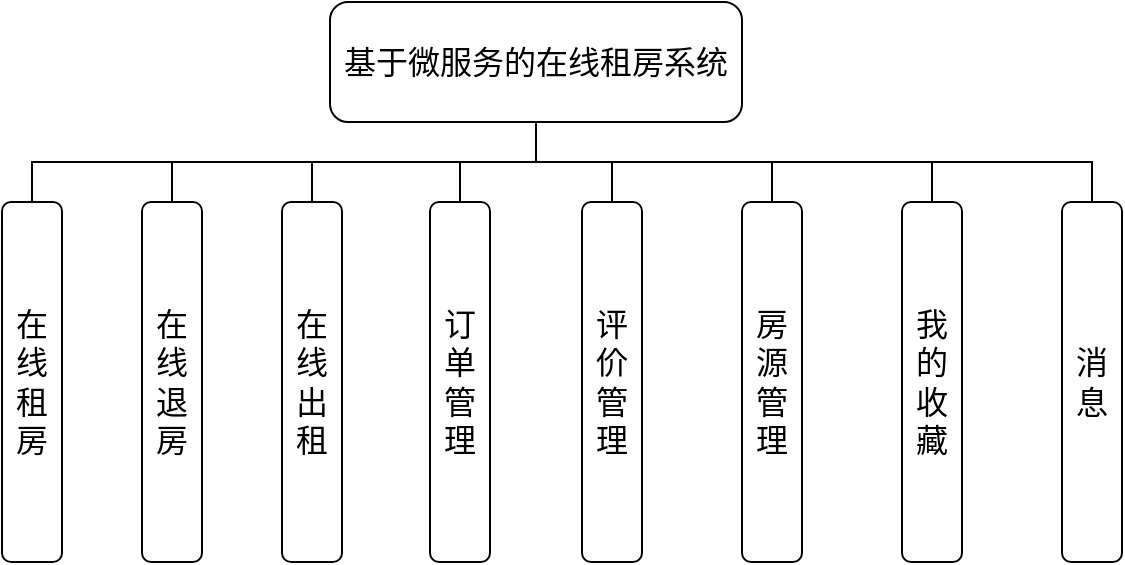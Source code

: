 <mxfile version="21.2.9" type="github" pages="3">
  <diagram name="系统功能列表" id="cun9CNynHipjSzs34nuo">
    <mxGraphModel dx="910" dy="512" grid="1" gridSize="10" guides="1" tooltips="1" connect="1" arrows="1" fold="1" page="1" pageScale="1" pageWidth="827" pageHeight="1169" math="0" shadow="0">
      <root>
        <mxCell id="0" />
        <mxCell id="1" parent="0" />
        <mxCell id="LpXPXxxJOmQsM5H7QRKT-1" value="基于微服务的在线租房系统" style="rounded=1;whiteSpace=wrap;html=1;fontSize=16;" parent="1" vertex="1">
          <mxGeometry x="364" y="40" width="206" height="60" as="geometry" />
        </mxCell>
        <mxCell id="LpXPXxxJOmQsM5H7QRKT-12" style="edgeStyle=orthogonalEdgeStyle;rounded=0;orthogonalLoop=1;jettySize=auto;html=1;exitX=0.5;exitY=0;exitDx=0;exitDy=0;entryX=0.5;entryY=1;entryDx=0;entryDy=0;endArrow=none;endFill=0;" parent="1" source="LpXPXxxJOmQsM5H7QRKT-2" target="LpXPXxxJOmQsM5H7QRKT-1" edge="1">
          <mxGeometry relative="1" as="geometry" />
        </mxCell>
        <mxCell id="LpXPXxxJOmQsM5H7QRKT-2" value="在线退房" style="rounded=1;whiteSpace=wrap;html=1;verticalAlign=middle;horizontal=1;fontStyle=0;labelPosition=center;verticalLabelPosition=middle;align=center;fontSize=16;" parent="1" vertex="1">
          <mxGeometry x="270" y="140" width="30" height="180" as="geometry" />
        </mxCell>
        <mxCell id="LpXPXxxJOmQsM5H7QRKT-16" style="edgeStyle=orthogonalEdgeStyle;rounded=0;orthogonalLoop=1;jettySize=auto;html=1;exitX=0.5;exitY=0;exitDx=0;exitDy=0;entryX=0.5;entryY=1;entryDx=0;entryDy=0;endArrow=none;endFill=0;" parent="1" source="LpXPXxxJOmQsM5H7QRKT-4" target="LpXPXxxJOmQsM5H7QRKT-1" edge="1">
          <mxGeometry relative="1" as="geometry" />
        </mxCell>
        <mxCell id="LpXPXxxJOmQsM5H7QRKT-4" value="在线出租" style="rounded=1;whiteSpace=wrap;html=1;verticalAlign=middle;horizontal=1;fontStyle=0;labelPosition=center;verticalLabelPosition=middle;align=center;fontSize=16;" parent="1" vertex="1">
          <mxGeometry x="340" y="140" width="30" height="180" as="geometry" />
        </mxCell>
        <mxCell id="LpXPXxxJOmQsM5H7QRKT-17" style="edgeStyle=orthogonalEdgeStyle;rounded=0;orthogonalLoop=1;jettySize=auto;html=1;exitX=0.5;exitY=0;exitDx=0;exitDy=0;entryX=0.5;entryY=1;entryDx=0;entryDy=0;endArrow=none;endFill=0;" parent="1" source="LpXPXxxJOmQsM5H7QRKT-5" target="LpXPXxxJOmQsM5H7QRKT-1" edge="1">
          <mxGeometry relative="1" as="geometry" />
        </mxCell>
        <mxCell id="LpXPXxxJOmQsM5H7QRKT-5" value="订单管理" style="rounded=1;whiteSpace=wrap;html=1;verticalAlign=middle;horizontal=1;fontStyle=0;labelPosition=center;verticalLabelPosition=middle;align=center;fontSize=16;" parent="1" vertex="1">
          <mxGeometry x="414" y="140" width="30" height="180" as="geometry" />
        </mxCell>
        <mxCell id="LpXPXxxJOmQsM5H7QRKT-18" style="edgeStyle=orthogonalEdgeStyle;rounded=0;orthogonalLoop=1;jettySize=auto;html=1;exitX=0.5;exitY=0;exitDx=0;exitDy=0;entryX=0.5;entryY=1;entryDx=0;entryDy=0;endArrow=none;endFill=0;" parent="1" source="LpXPXxxJOmQsM5H7QRKT-6" target="LpXPXxxJOmQsM5H7QRKT-1" edge="1">
          <mxGeometry relative="1" as="geometry" />
        </mxCell>
        <mxCell id="LpXPXxxJOmQsM5H7QRKT-6" value="评价管理" style="rounded=1;whiteSpace=wrap;html=1;verticalAlign=middle;horizontal=1;fontStyle=0;labelPosition=center;verticalLabelPosition=middle;align=center;fontSize=16;" parent="1" vertex="1">
          <mxGeometry x="490" y="140" width="30" height="180" as="geometry" />
        </mxCell>
        <mxCell id="LpXPXxxJOmQsM5H7QRKT-19" style="edgeStyle=orthogonalEdgeStyle;rounded=0;orthogonalLoop=1;jettySize=auto;html=1;exitX=0.5;exitY=0;exitDx=0;exitDy=0;entryX=0.5;entryY=1;entryDx=0;entryDy=0;endArrow=none;endFill=0;" parent="1" source="LpXPXxxJOmQsM5H7QRKT-10" target="LpXPXxxJOmQsM5H7QRKT-1" edge="1">
          <mxGeometry relative="1" as="geometry" />
        </mxCell>
        <mxCell id="LpXPXxxJOmQsM5H7QRKT-10" value="房源管理" style="rounded=1;whiteSpace=wrap;html=1;verticalAlign=middle;horizontal=1;fontStyle=0;labelPosition=center;verticalLabelPosition=middle;align=center;fontSize=16;" parent="1" vertex="1">
          <mxGeometry x="570" y="140" width="30" height="180" as="geometry" />
        </mxCell>
        <mxCell id="LpXPXxxJOmQsM5H7QRKT-20" style="edgeStyle=orthogonalEdgeStyle;rounded=0;orthogonalLoop=1;jettySize=auto;html=1;exitX=0.5;exitY=0;exitDx=0;exitDy=0;entryX=0.5;entryY=1;entryDx=0;entryDy=0;endArrow=none;endFill=0;" parent="1" source="LpXPXxxJOmQsM5H7QRKT-11" target="LpXPXxxJOmQsM5H7QRKT-1" edge="1">
          <mxGeometry relative="1" as="geometry" />
        </mxCell>
        <mxCell id="LpXPXxxJOmQsM5H7QRKT-11" value="我的收藏" style="rounded=1;whiteSpace=wrap;html=1;verticalAlign=middle;horizontal=1;fontStyle=0;labelPosition=center;verticalLabelPosition=middle;align=center;fontSize=16;" parent="1" vertex="1">
          <mxGeometry x="650" y="140" width="30" height="180" as="geometry" />
        </mxCell>
        <mxCell id="LpXPXxxJOmQsM5H7QRKT-22" style="edgeStyle=orthogonalEdgeStyle;rounded=0;orthogonalLoop=1;jettySize=auto;html=1;exitX=0.5;exitY=0;exitDx=0;exitDy=0;entryX=0.5;entryY=1;entryDx=0;entryDy=0;endArrow=none;endFill=0;" parent="1" source="LpXPXxxJOmQsM5H7QRKT-21" target="LpXPXxxJOmQsM5H7QRKT-1" edge="1">
          <mxGeometry relative="1" as="geometry" />
        </mxCell>
        <mxCell id="LpXPXxxJOmQsM5H7QRKT-21" value="消息" style="rounded=1;whiteSpace=wrap;html=1;verticalAlign=middle;horizontal=1;fontStyle=0;labelPosition=center;verticalLabelPosition=middle;align=center;fontSize=16;" parent="1" vertex="1">
          <mxGeometry x="730" y="140" width="30" height="180" as="geometry" />
        </mxCell>
        <mxCell id="E8-ef2tsmfSjULnU7rr3-3" style="edgeStyle=orthogonalEdgeStyle;rounded=0;orthogonalLoop=1;jettySize=auto;html=1;exitX=0.5;exitY=0;exitDx=0;exitDy=0;entryX=0.5;entryY=1;entryDx=0;entryDy=0;endArrow=none;endFill=0;" parent="1" source="E8-ef2tsmfSjULnU7rr3-1" target="LpXPXxxJOmQsM5H7QRKT-1" edge="1">
          <mxGeometry relative="1" as="geometry" />
        </mxCell>
        <mxCell id="E8-ef2tsmfSjULnU7rr3-1" value="在线租房" style="rounded=1;whiteSpace=wrap;html=1;verticalAlign=middle;horizontal=1;fontStyle=0;labelPosition=center;verticalLabelPosition=middle;align=center;fontSize=16;" parent="1" vertex="1">
          <mxGeometry x="200" y="140" width="30" height="180" as="geometry" />
        </mxCell>
      </root>
    </mxGraphModel>
  </diagram>
  <diagram id="2as7lwIzzaQ-bB5pXrub" name="角色活动图">
    <mxGraphModel dx="910" dy="512" grid="1" gridSize="10" guides="1" tooltips="1" connect="1" arrows="1" fold="1" page="1" pageScale="1" pageWidth="827" pageHeight="1169" math="0" shadow="0">
      <root>
        <mxCell id="0" />
        <mxCell id="1" parent="0" />
        <mxCell id="-Vjvrl12GYy59nfSukNv-5" style="edgeStyle=orthogonalEdgeStyle;rounded=0;orthogonalLoop=1;jettySize=auto;html=1;exitX=1;exitY=1;exitDx=0;exitDy=0;endArrow=none;endFill=0;" parent="1" source="-Vjvrl12GYy59nfSukNv-1" edge="1">
          <mxGeometry relative="1" as="geometry">
            <mxPoint x="320" y="830" as="targetPoint" />
          </mxGeometry>
        </mxCell>
        <mxCell id="-Vjvrl12GYy59nfSukNv-6" style="edgeStyle=orthogonalEdgeStyle;rounded=0;orthogonalLoop=1;jettySize=auto;html=1;exitX=0;exitY=1;exitDx=0;exitDy=0;endArrow=none;endFill=0;" parent="1" source="-Vjvrl12GYy59nfSukNv-1" edge="1">
          <mxGeometry relative="1" as="geometry">
            <mxPoint x="130" y="830" as="targetPoint" />
          </mxGeometry>
        </mxCell>
        <mxCell id="-Vjvrl12GYy59nfSukNv-1" value="房东" style="rounded=0;whiteSpace=wrap;html=1;fontSize=16;" parent="1" vertex="1">
          <mxGeometry x="130" y="90" width="190" height="30" as="geometry" />
        </mxCell>
        <mxCell id="-Vjvrl12GYy59nfSukNv-8" style="edgeStyle=orthogonalEdgeStyle;rounded=0;orthogonalLoop=1;jettySize=auto;html=1;exitX=1;exitY=1;exitDx=0;exitDy=0;endArrow=none;endFill=0;" parent="1" source="-Vjvrl12GYy59nfSukNv-2" edge="1">
          <mxGeometry relative="1" as="geometry">
            <mxPoint x="700" y="830" as="targetPoint" />
          </mxGeometry>
        </mxCell>
        <mxCell id="-Vjvrl12GYy59nfSukNv-2" value="系统管理员" style="rounded=0;whiteSpace=wrap;html=1;fontSize=16;" parent="1" vertex="1">
          <mxGeometry x="510" y="90" width="190" height="30" as="geometry" />
        </mxCell>
        <mxCell id="-Vjvrl12GYy59nfSukNv-7" style="edgeStyle=orthogonalEdgeStyle;rounded=0;orthogonalLoop=1;jettySize=auto;html=1;exitX=1;exitY=1;exitDx=0;exitDy=0;endArrow=none;endFill=0;" parent="1" source="-Vjvrl12GYy59nfSukNv-3" edge="1">
          <mxGeometry relative="1" as="geometry">
            <mxPoint x="510" y="830" as="targetPoint" />
          </mxGeometry>
        </mxCell>
        <mxCell id="-Vjvrl12GYy59nfSukNv-3" value="租户" style="rounded=0;whiteSpace=wrap;html=1;fontSize=16;" parent="1" vertex="1">
          <mxGeometry x="320" y="90" width="190" height="30" as="geometry" />
        </mxCell>
        <mxCell id="YyrkCWXrhaajRSJGBQNj-35" style="edgeStyle=orthogonalEdgeStyle;rounded=0;orthogonalLoop=1;jettySize=auto;html=1;entryX=0.5;entryY=0;entryDx=0;entryDy=0;" parent="1" source="-Vjvrl12GYy59nfSukNv-9" target="YyrkCWXrhaajRSJGBQNj-34" edge="1">
          <mxGeometry relative="1" as="geometry" />
        </mxCell>
        <mxCell id="YyrkCWXrhaajRSJGBQNj-36" value="注册并登录" style="edgeLabel;html=1;align=center;verticalAlign=middle;resizable=0;points=[];" parent="YyrkCWXrhaajRSJGBQNj-35" vertex="1" connectable="0">
          <mxGeometry x="-0.286" y="-4" relative="1" as="geometry">
            <mxPoint x="4" y="9" as="offset" />
          </mxGeometry>
        </mxCell>
        <mxCell id="-Vjvrl12GYy59nfSukNv-9" value="" style="ellipse;whiteSpace=wrap;html=1;aspect=fixed;fillColor=#330000;" parent="1" vertex="1">
          <mxGeometry x="205" y="130" width="40" height="40" as="geometry" />
        </mxCell>
        <mxCell id="YyrkCWXrhaajRSJGBQNj-52" style="edgeStyle=orthogonalEdgeStyle;rounded=0;orthogonalLoop=1;jettySize=auto;html=1;exitX=0.5;exitY=1;exitDx=0;exitDy=0;" parent="1" source="-Vjvrl12GYy59nfSukNv-11" target="YyrkCWXrhaajRSJGBQNj-50" edge="1">
          <mxGeometry relative="1" as="geometry" />
        </mxCell>
        <mxCell id="-Vjvrl12GYy59nfSukNv-11" value="" style="ellipse;whiteSpace=wrap;html=1;aspect=fixed;fillColor=#330000;" parent="1" vertex="1">
          <mxGeometry x="585" y="130" width="40" height="40" as="geometry" />
        </mxCell>
        <mxCell id="YyrkCWXrhaajRSJGBQNj-20" value="注册并登录" style="edgeStyle=orthogonalEdgeStyle;rounded=0;orthogonalLoop=1;jettySize=auto;html=1;exitX=0.5;exitY=1;exitDx=0;exitDy=0;entryX=0.5;entryY=0;entryDx=0;entryDy=0;" parent="1" source="-Vjvrl12GYy59nfSukNv-12" target="YyrkCWXrhaajRSJGBQNj-19" edge="1">
          <mxGeometry relative="1" as="geometry" />
        </mxCell>
        <mxCell id="-Vjvrl12GYy59nfSukNv-12" value="" style="ellipse;whiteSpace=wrap;html=1;aspect=fixed;fillColor=#330000;" parent="1" vertex="1">
          <mxGeometry x="394" y="130" width="40" height="40" as="geometry" />
        </mxCell>
        <mxCell id="YyrkCWXrhaajRSJGBQNj-23" style="edgeStyle=orthogonalEdgeStyle;rounded=0;orthogonalLoop=1;jettySize=auto;html=1;exitX=0.5;exitY=1;exitDx=0;exitDy=0;entryX=0.5;entryY=0;entryDx=0;entryDy=0;" parent="1" source="YyrkCWXrhaajRSJGBQNj-19" target="YyrkCWXrhaajRSJGBQNj-22" edge="1">
          <mxGeometry relative="1" as="geometry" />
        </mxCell>
        <mxCell id="YyrkCWXrhaajRSJGBQNj-24" value="查看房源详情" style="edgeLabel;html=1;align=center;verticalAlign=middle;resizable=0;points=[];" parent="YyrkCWXrhaajRSJGBQNj-23" vertex="1" connectable="0">
          <mxGeometry x="-0.251" y="-1" relative="1" as="geometry">
            <mxPoint as="offset" />
          </mxGeometry>
        </mxCell>
        <mxCell id="YyrkCWXrhaajRSJGBQNj-37" style="edgeStyle=orthogonalEdgeStyle;rounded=0;orthogonalLoop=1;jettySize=auto;html=1;exitX=0;exitY=0.5;exitDx=0;exitDy=0;entryX=1;entryY=0.5;entryDx=0;entryDy=0;" parent="1" source="YyrkCWXrhaajRSJGBQNj-19" target="YyrkCWXrhaajRSJGBQNj-34" edge="1">
          <mxGeometry relative="1" as="geometry" />
        </mxCell>
        <mxCell id="YyrkCWXrhaajRSJGBQNj-19" value="搜索房源" style="rounded=0;whiteSpace=wrap;html=1;" parent="1" vertex="1">
          <mxGeometry x="344" y="230" width="140" height="30" as="geometry" />
        </mxCell>
        <mxCell id="YyrkCWXrhaajRSJGBQNj-27" style="edgeStyle=orthogonalEdgeStyle;rounded=0;orthogonalLoop=1;jettySize=auto;html=1;exitX=0.5;exitY=1;exitDx=0;exitDy=0;" parent="1" source="YyrkCWXrhaajRSJGBQNj-22" target="YyrkCWXrhaajRSJGBQNj-26" edge="1">
          <mxGeometry relative="1" as="geometry" />
        </mxCell>
        <mxCell id="YyrkCWXrhaajRSJGBQNj-39" style="edgeStyle=orthogonalEdgeStyle;rounded=0;orthogonalLoop=1;jettySize=auto;html=1;exitX=0;exitY=0.5;exitDx=0;exitDy=0;" parent="1" source="YyrkCWXrhaajRSJGBQNj-22" target="YyrkCWXrhaajRSJGBQNj-38" edge="1">
          <mxGeometry relative="1" as="geometry" />
        </mxCell>
        <mxCell id="YyrkCWXrhaajRSJGBQNj-22" value="预定或联系房东进行看房" style="rounded=0;whiteSpace=wrap;html=1;" parent="1" vertex="1">
          <mxGeometry x="345" y="320" width="140" height="30" as="geometry" />
        </mxCell>
        <mxCell id="YyrkCWXrhaajRSJGBQNj-30" style="edgeStyle=orthogonalEdgeStyle;rounded=0;orthogonalLoop=1;jettySize=auto;html=1;exitX=0.5;exitY=1;exitDx=0;exitDy=0;" parent="1" source="YyrkCWXrhaajRSJGBQNj-26" target="YyrkCWXrhaajRSJGBQNj-28" edge="1">
          <mxGeometry relative="1" as="geometry" />
        </mxCell>
        <mxCell id="YyrkCWXrhaajRSJGBQNj-54" style="edgeStyle=orthogonalEdgeStyle;rounded=0;orthogonalLoop=1;jettySize=auto;html=1;exitX=1;exitY=0.5;exitDx=0;exitDy=0;" parent="1" source="YyrkCWXrhaajRSJGBQNj-26" edge="1">
          <mxGeometry relative="1" as="geometry">
            <mxPoint x="530" y="415" as="targetPoint" />
          </mxGeometry>
        </mxCell>
        <mxCell id="YyrkCWXrhaajRSJGBQNj-26" value="签订租房合同" style="rounded=0;whiteSpace=wrap;html=1;" parent="1" vertex="1">
          <mxGeometry x="345" y="400" width="140" height="30" as="geometry" />
        </mxCell>
        <mxCell id="YyrkCWXrhaajRSJGBQNj-45" style="edgeStyle=orthogonalEdgeStyle;rounded=0;orthogonalLoop=1;jettySize=auto;html=1;exitX=0;exitY=0.5;exitDx=0;exitDy=0;entryX=1;entryY=0.5;entryDx=0;entryDy=0;" parent="1" source="YyrkCWXrhaajRSJGBQNj-28" target="YyrkCWXrhaajRSJGBQNj-44" edge="1">
          <mxGeometry relative="1" as="geometry" />
        </mxCell>
        <mxCell id="JRhwypHxiAzy2CF1UgP7-2" style="edgeStyle=orthogonalEdgeStyle;rounded=0;orthogonalLoop=1;jettySize=auto;html=1;exitX=0.5;exitY=1;exitDx=0;exitDy=0;" edge="1" parent="1" source="YyrkCWXrhaajRSJGBQNj-28" target="JRhwypHxiAzy2CF1UgP7-1">
          <mxGeometry relative="1" as="geometry" />
        </mxCell>
        <mxCell id="YyrkCWXrhaajRSJGBQNj-28" value="入住" style="rounded=0;whiteSpace=wrap;html=1;" parent="1" vertex="1">
          <mxGeometry x="345" y="470" width="140" height="30" as="geometry" />
        </mxCell>
        <mxCell id="YyrkCWXrhaajRSJGBQNj-48" style="edgeStyle=orthogonalEdgeStyle;rounded=0;orthogonalLoop=1;jettySize=auto;html=1;exitX=0;exitY=0.5;exitDx=0;exitDy=0;entryX=1;entryY=0.5;entryDx=0;entryDy=0;" parent="1" source="YyrkCWXrhaajRSJGBQNj-31" target="YyrkCWXrhaajRSJGBQNj-47" edge="1">
          <mxGeometry relative="1" as="geometry" />
        </mxCell>
        <mxCell id="YyrkCWXrhaajRSJGBQNj-64" style="edgeStyle=orthogonalEdgeStyle;rounded=0;orthogonalLoop=1;jettySize=auto;html=1;exitX=0.5;exitY=1;exitDx=0;exitDy=0;entryX=0.5;entryY=0;entryDx=0;entryDy=0;" parent="1" source="YyrkCWXrhaajRSJGBQNj-31" target="YyrkCWXrhaajRSJGBQNj-61" edge="1">
          <mxGeometry relative="1" as="geometry" />
        </mxCell>
        <mxCell id="YyrkCWXrhaajRSJGBQNj-69" style="edgeStyle=orthogonalEdgeStyle;rounded=0;orthogonalLoop=1;jettySize=auto;html=1;exitX=1;exitY=0.5;exitDx=0;exitDy=0;entryX=0;entryY=0.5;entryDx=0;entryDy=0;" parent="1" source="YyrkCWXrhaajRSJGBQNj-31" target="YyrkCWXrhaajRSJGBQNj-65" edge="1">
          <mxGeometry relative="1" as="geometry" />
        </mxCell>
        <mxCell id="YyrkCWXrhaajRSJGBQNj-31" value="退房" style="rounded=0;whiteSpace=wrap;html=1;" parent="1" vertex="1">
          <mxGeometry x="345" y="585" width="140" height="30" as="geometry" />
        </mxCell>
        <mxCell id="YyrkCWXrhaajRSJGBQNj-75" style="edgeStyle=orthogonalEdgeStyle;rounded=0;orthogonalLoop=1;jettySize=auto;html=1;exitX=0.5;exitY=1;exitDx=0;exitDy=0;entryX=0.5;entryY=0;entryDx=0;entryDy=0;" parent="1" source="YyrkCWXrhaajRSJGBQNj-34" target="YyrkCWXrhaajRSJGBQNj-38" edge="1">
          <mxGeometry relative="1" as="geometry" />
        </mxCell>
        <mxCell id="YyrkCWXrhaajRSJGBQNj-34" value="发布房源" style="rounded=0;whiteSpace=wrap;html=1;" parent="1" vertex="1">
          <mxGeometry x="155" y="230" width="140" height="30" as="geometry" />
        </mxCell>
        <mxCell id="YyrkCWXrhaajRSJGBQNj-42" style="edgeStyle=orthogonalEdgeStyle;rounded=0;orthogonalLoop=1;jettySize=auto;html=1;exitX=0.5;exitY=1;exitDx=0;exitDy=0;entryX=0.5;entryY=0;entryDx=0;entryDy=0;" parent="1" source="YyrkCWXrhaajRSJGBQNj-38" target="YyrkCWXrhaajRSJGBQNj-41" edge="1">
          <mxGeometry relative="1" as="geometry" />
        </mxCell>
        <mxCell id="YyrkCWXrhaajRSJGBQNj-38" value="陪同租户看房" style="rounded=0;whiteSpace=wrap;html=1;" parent="1" vertex="1">
          <mxGeometry x="155" y="320" width="140" height="30" as="geometry" />
        </mxCell>
        <mxCell id="YyrkCWXrhaajRSJGBQNj-43" style="edgeStyle=orthogonalEdgeStyle;rounded=0;orthogonalLoop=1;jettySize=auto;html=1;exitX=1;exitY=0.5;exitDx=0;exitDy=0;" parent="1" source="YyrkCWXrhaajRSJGBQNj-41" target="YyrkCWXrhaajRSJGBQNj-26" edge="1">
          <mxGeometry relative="1" as="geometry" />
        </mxCell>
        <mxCell id="YyrkCWXrhaajRSJGBQNj-46" style="edgeStyle=orthogonalEdgeStyle;rounded=0;orthogonalLoop=1;jettySize=auto;html=1;exitX=0.5;exitY=1;exitDx=0;exitDy=0;" parent="1" source="YyrkCWXrhaajRSJGBQNj-41" target="YyrkCWXrhaajRSJGBQNj-44" edge="1">
          <mxGeometry relative="1" as="geometry" />
        </mxCell>
        <mxCell id="YyrkCWXrhaajRSJGBQNj-41" value="发起租房合同" style="rounded=0;whiteSpace=wrap;html=1;" parent="1" vertex="1">
          <mxGeometry x="155" y="400" width="140" height="30" as="geometry" />
        </mxCell>
        <mxCell id="YyrkCWXrhaajRSJGBQNj-49" style="edgeStyle=orthogonalEdgeStyle;rounded=0;orthogonalLoop=1;jettySize=auto;html=1;exitX=0.5;exitY=1;exitDx=0;exitDy=0;entryX=0.5;entryY=0;entryDx=0;entryDy=0;" parent="1" source="YyrkCWXrhaajRSJGBQNj-44" target="YyrkCWXrhaajRSJGBQNj-47" edge="1">
          <mxGeometry relative="1" as="geometry" />
        </mxCell>
        <mxCell id="YyrkCWXrhaajRSJGBQNj-44" value="维护房屋和服务" style="rounded=0;whiteSpace=wrap;html=1;" parent="1" vertex="1">
          <mxGeometry x="155" y="470" width="140" height="30" as="geometry" />
        </mxCell>
        <mxCell id="YyrkCWXrhaajRSJGBQNj-57" style="edgeStyle=orthogonalEdgeStyle;rounded=0;orthogonalLoop=1;jettySize=auto;html=1;exitX=0.5;exitY=1;exitDx=0;exitDy=0;entryX=0.5;entryY=0;entryDx=0;entryDy=0;" parent="1" source="YyrkCWXrhaajRSJGBQNj-47" target="YyrkCWXrhaajRSJGBQNj-56" edge="1">
          <mxGeometry relative="1" as="geometry" />
        </mxCell>
        <mxCell id="YyrkCWXrhaajRSJGBQNj-47" value="检查房屋状况" style="rounded=0;whiteSpace=wrap;html=1;" parent="1" vertex="1">
          <mxGeometry x="155" y="585" width="140" height="30" as="geometry" />
        </mxCell>
        <mxCell id="YyrkCWXrhaajRSJGBQNj-55" style="edgeStyle=orthogonalEdgeStyle;rounded=0;orthogonalLoop=1;jettySize=auto;html=1;exitX=0.5;exitY=1;exitDx=0;exitDy=0;entryX=0.5;entryY=0;entryDx=0;entryDy=0;" parent="1" source="YyrkCWXrhaajRSJGBQNj-50" target="YyrkCWXrhaajRSJGBQNj-53" edge="1">
          <mxGeometry relative="1" as="geometry" />
        </mxCell>
        <mxCell id="YyrkCWXrhaajRSJGBQNj-50" value="维护系统运转" style="rounded=0;whiteSpace=wrap;html=1;" parent="1" vertex="1">
          <mxGeometry x="535" y="230" width="140" height="30" as="geometry" />
        </mxCell>
        <mxCell id="YyrkCWXrhaajRSJGBQNj-67" style="edgeStyle=orthogonalEdgeStyle;rounded=0;orthogonalLoop=1;jettySize=auto;html=1;exitX=0.5;exitY=1;exitDx=0;exitDy=0;" parent="1" source="YyrkCWXrhaajRSJGBQNj-53" target="YyrkCWXrhaajRSJGBQNj-65" edge="1">
          <mxGeometry relative="1" as="geometry" />
        </mxCell>
        <mxCell id="YyrkCWXrhaajRSJGBQNj-53" value="支付押金和租金" style="rounded=0;whiteSpace=wrap;html=1;" parent="1" vertex="1">
          <mxGeometry x="535" y="400" width="140" height="30" as="geometry" />
        </mxCell>
        <mxCell id="YyrkCWXrhaajRSJGBQNj-62" style="edgeStyle=orthogonalEdgeStyle;rounded=0;orthogonalLoop=1;jettySize=auto;html=1;exitX=1;exitY=0.5;exitDx=0;exitDy=0;entryX=0;entryY=0.5;entryDx=0;entryDy=0;" parent="1" source="YyrkCWXrhaajRSJGBQNj-56" target="YyrkCWXrhaajRSJGBQNj-61" edge="1">
          <mxGeometry relative="1" as="geometry" />
        </mxCell>
        <mxCell id="YyrkCWXrhaajRSJGBQNj-63" value="是" style="edgeLabel;html=1;align=center;verticalAlign=middle;resizable=0;points=[];" parent="YyrkCWXrhaajRSJGBQNj-62" vertex="1" connectable="0">
          <mxGeometry x="-0.144" relative="1" as="geometry">
            <mxPoint as="offset" />
          </mxGeometry>
        </mxCell>
        <mxCell id="YyrkCWXrhaajRSJGBQNj-76" style="edgeStyle=orthogonalEdgeStyle;rounded=0;orthogonalLoop=1;jettySize=auto;html=1;exitX=0.5;exitY=1;exitDx=0;exitDy=0;entryX=0.5;entryY=0;entryDx=0;entryDy=0;fontSize=11;" parent="1" source="YyrkCWXrhaajRSJGBQNj-56" target="YyrkCWXrhaajRSJGBQNj-58" edge="1">
          <mxGeometry relative="1" as="geometry" />
        </mxCell>
        <mxCell id="YyrkCWXrhaajRSJGBQNj-77" value="否" style="edgeLabel;html=1;align=center;verticalAlign=middle;resizable=0;points=[];" parent="YyrkCWXrhaajRSJGBQNj-76" vertex="1" connectable="0">
          <mxGeometry x="-0.229" y="-3" relative="1" as="geometry">
            <mxPoint as="offset" />
          </mxGeometry>
        </mxCell>
        <mxCell id="YyrkCWXrhaajRSJGBQNj-56" value="房屋状况是否良好" style="rhombus;whiteSpace=wrap;html=1;" parent="1" vertex="1">
          <mxGeometry x="163.13" y="650" width="123.75" height="60" as="geometry" />
        </mxCell>
        <mxCell id="YyrkCWXrhaajRSJGBQNj-79" style="edgeStyle=orthogonalEdgeStyle;rounded=0;orthogonalLoop=1;jettySize=auto;html=1;exitX=1;exitY=0.5;exitDx=0;exitDy=0;entryX=0;entryY=0.5;entryDx=0;entryDy=0;" parent="1" source="YyrkCWXrhaajRSJGBQNj-58" target="YyrkCWXrhaajRSJGBQNj-78" edge="1">
          <mxGeometry relative="1" as="geometry" />
        </mxCell>
        <mxCell id="YyrkCWXrhaajRSJGBQNj-58" value="扣留租户押金，并根据损失情况向租户索取赔偿" style="rounded=0;whiteSpace=wrap;html=1;" parent="1" vertex="1">
          <mxGeometry x="155" y="750" width="140" height="30" as="geometry" />
        </mxCell>
        <mxCell id="YyrkCWXrhaajRSJGBQNj-71" style="edgeStyle=orthogonalEdgeStyle;rounded=0;orthogonalLoop=1;jettySize=auto;html=1;exitX=1;exitY=0.5;exitDx=0;exitDy=0;" parent="1" source="YyrkCWXrhaajRSJGBQNj-61" target="YyrkCWXrhaajRSJGBQNj-70" edge="1">
          <mxGeometry relative="1" as="geometry" />
        </mxCell>
        <mxCell id="YyrkCWXrhaajRSJGBQNj-61" value="终止合同" style="rounded=0;whiteSpace=wrap;html=1;" parent="1" vertex="1">
          <mxGeometry x="345" y="665" width="140" height="30" as="geometry" />
        </mxCell>
        <mxCell id="YyrkCWXrhaajRSJGBQNj-65" value="发送退房通知给房东" style="rounded=0;whiteSpace=wrap;html=1;" parent="1" vertex="1">
          <mxGeometry x="535" y="585" width="140" height="30" as="geometry" />
        </mxCell>
        <mxCell id="YyrkCWXrhaajRSJGBQNj-74" style="edgeStyle=orthogonalEdgeStyle;rounded=0;orthogonalLoop=1;jettySize=auto;html=1;exitX=0.5;exitY=1;exitDx=0;exitDy=0;entryX=0.5;entryY=0;entryDx=0;entryDy=0;" parent="1" source="YyrkCWXrhaajRSJGBQNj-70" target="YyrkCWXrhaajRSJGBQNj-73" edge="1">
          <mxGeometry relative="1" as="geometry" />
        </mxCell>
        <mxCell id="YyrkCWXrhaajRSJGBQNj-70" value="确认退房" style="rounded=0;whiteSpace=wrap;html=1;" parent="1" vertex="1">
          <mxGeometry x="535" y="720" width="140" height="30" as="geometry" />
        </mxCell>
        <mxCell id="YyrkCWXrhaajRSJGBQNj-73" value="" style="ellipse;html=1;shape=endState;fillColor=#000000;strokeColor=#ff0000;" parent="1" vertex="1">
          <mxGeometry x="590" y="800" width="30" height="30" as="geometry" />
        </mxCell>
        <mxCell id="YyrkCWXrhaajRSJGBQNj-80" style="edgeStyle=orthogonalEdgeStyle;rounded=0;orthogonalLoop=1;jettySize=auto;html=1;entryX=0.5;entryY=1;entryDx=0;entryDy=0;" parent="1" source="YyrkCWXrhaajRSJGBQNj-78" target="YyrkCWXrhaajRSJGBQNj-61" edge="1">
          <mxGeometry relative="1" as="geometry" />
        </mxCell>
        <mxCell id="YyrkCWXrhaajRSJGBQNj-78" value="完成赔偿" style="rounded=0;whiteSpace=wrap;html=1;" parent="1" vertex="1">
          <mxGeometry x="345" y="750" width="140" height="30" as="geometry" />
        </mxCell>
        <mxCell id="JRhwypHxiAzy2CF1UgP7-3" style="edgeStyle=orthogonalEdgeStyle;rounded=0;orthogonalLoop=1;jettySize=auto;html=1;exitX=0.5;exitY=1;exitDx=0;exitDy=0;entryX=0.5;entryY=0;entryDx=0;entryDy=0;" edge="1" parent="1" source="JRhwypHxiAzy2CF1UgP7-1" target="YyrkCWXrhaajRSJGBQNj-31">
          <mxGeometry relative="1" as="geometry" />
        </mxCell>
        <mxCell id="JRhwypHxiAzy2CF1UgP7-1" value="进行入住评价" style="rounded=0;whiteSpace=wrap;html=1;" vertex="1" parent="1">
          <mxGeometry x="345" y="530" width="140" height="30" as="geometry" />
        </mxCell>
      </root>
    </mxGraphModel>
  </diagram>
  <diagram id="taG42dbcglome1s8PH82" name="平台整体活动图">
    <mxGraphModel dx="1071" dy="602" grid="1" gridSize="10" guides="1" tooltips="1" connect="1" arrows="1" fold="1" page="1" pageScale="1" pageWidth="827" pageHeight="1169" math="0" shadow="0">
      <root>
        <mxCell id="0" />
        <mxCell id="1" parent="0" />
        <mxCell id="nomF3rIlawDrn1ZT1bVx-1" value="" style="rounded=0;whiteSpace=wrap;html=1;" vertex="1" parent="1">
          <mxGeometry x="113" y="50" width="627" height="660" as="geometry" />
        </mxCell>
        <mxCell id="nomF3rIlawDrn1ZT1bVx-2" value="租房平台" style="text;html=1;strokeColor=none;fillColor=none;align=center;verticalAlign=middle;whiteSpace=wrap;rounded=0;fontSize=16;" vertex="1" parent="1">
          <mxGeometry x="359" y="50" width="110" height="30" as="geometry" />
        </mxCell>
        <mxCell id="nomF3rIlawDrn1ZT1bVx-4" value="房东" style="shape=umlActor;verticalLabelPosition=bottom;verticalAlign=top;html=1;outlineConnect=0;" vertex="1" parent="1">
          <mxGeometry x="30" y="100" width="30" height="60" as="geometry" />
        </mxCell>
        <mxCell id="nomF3rIlawDrn1ZT1bVx-26" value="租户" style="shape=umlActor;verticalLabelPosition=bottom;verticalAlign=top;html=1;outlineConnect=0;" vertex="1" parent="1">
          <mxGeometry x="30" y="530" width="30" height="60" as="geometry" />
        </mxCell>
        <mxCell id="nomF3rIlawDrn1ZT1bVx-34" value="房源管理" style="ellipse;whiteSpace=wrap;html=1;" vertex="1" parent="1">
          <mxGeometry x="140" y="70" width="110" height="60" as="geometry" />
        </mxCell>
        <mxCell id="nomF3rIlawDrn1ZT1bVx-35" value="订单管理" style="ellipse;whiteSpace=wrap;html=1;" vertex="1" parent="1">
          <mxGeometry x="140" y="150" width="110" height="60" as="geometry" />
        </mxCell>
        <mxCell id="nomF3rIlawDrn1ZT1bVx-36" value="搜索房源" style="ellipse;whiteSpace=wrap;html=1;" vertex="1" parent="1">
          <mxGeometry x="140" y="380" width="110" height="60" as="geometry" />
        </mxCell>
        <mxCell id="nomF3rIlawDrn1ZT1bVx-37" value="查看房源详情" style="ellipse;whiteSpace=wrap;html=1;" vertex="1" parent="1">
          <mxGeometry x="140" y="460" width="110" height="60" as="geometry" />
        </mxCell>
        <mxCell id="nomF3rIlawDrn1ZT1bVx-38" value="维护房屋和服务" style="ellipse;whiteSpace=wrap;html=1;" vertex="1" parent="1">
          <mxGeometry x="140" y="230" width="110" height="60" as="geometry" />
        </mxCell>
        <mxCell id="nomF3rIlawDrn1ZT1bVx-41" value="在线租房" style="ellipse;whiteSpace=wrap;html=1;" vertex="1" parent="1">
          <mxGeometry x="140" y="530" width="110" height="60" as="geometry" />
        </mxCell>
        <mxCell id="nomF3rIlawDrn1ZT1bVx-42" value="在线租房" style="ellipse;whiteSpace=wrap;html=1;" vertex="1" parent="1">
          <mxGeometry x="140" y="600" width="110" height="60" as="geometry" />
        </mxCell>
      </root>
    </mxGraphModel>
  </diagram>
</mxfile>
